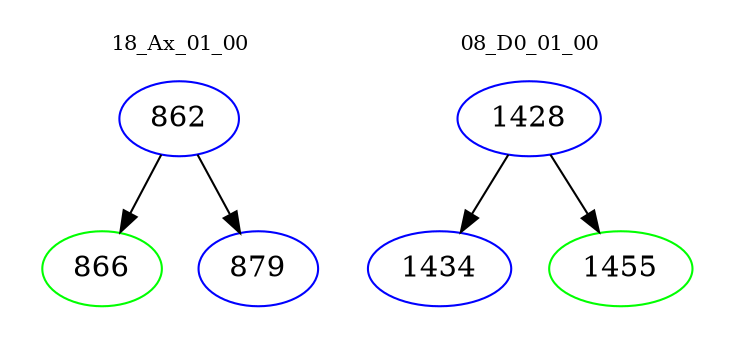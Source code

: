 digraph{
subgraph cluster_0 {
color = white
label = "18_Ax_01_00";
fontsize=10;
T0_862 [label="862", color="blue"]
T0_862 -> T0_866 [color="black"]
T0_866 [label="866", color="green"]
T0_862 -> T0_879 [color="black"]
T0_879 [label="879", color="blue"]
}
subgraph cluster_1 {
color = white
label = "08_D0_01_00";
fontsize=10;
T1_1428 [label="1428", color="blue"]
T1_1428 -> T1_1434 [color="black"]
T1_1434 [label="1434", color="blue"]
T1_1428 -> T1_1455 [color="black"]
T1_1455 [label="1455", color="green"]
}
}
